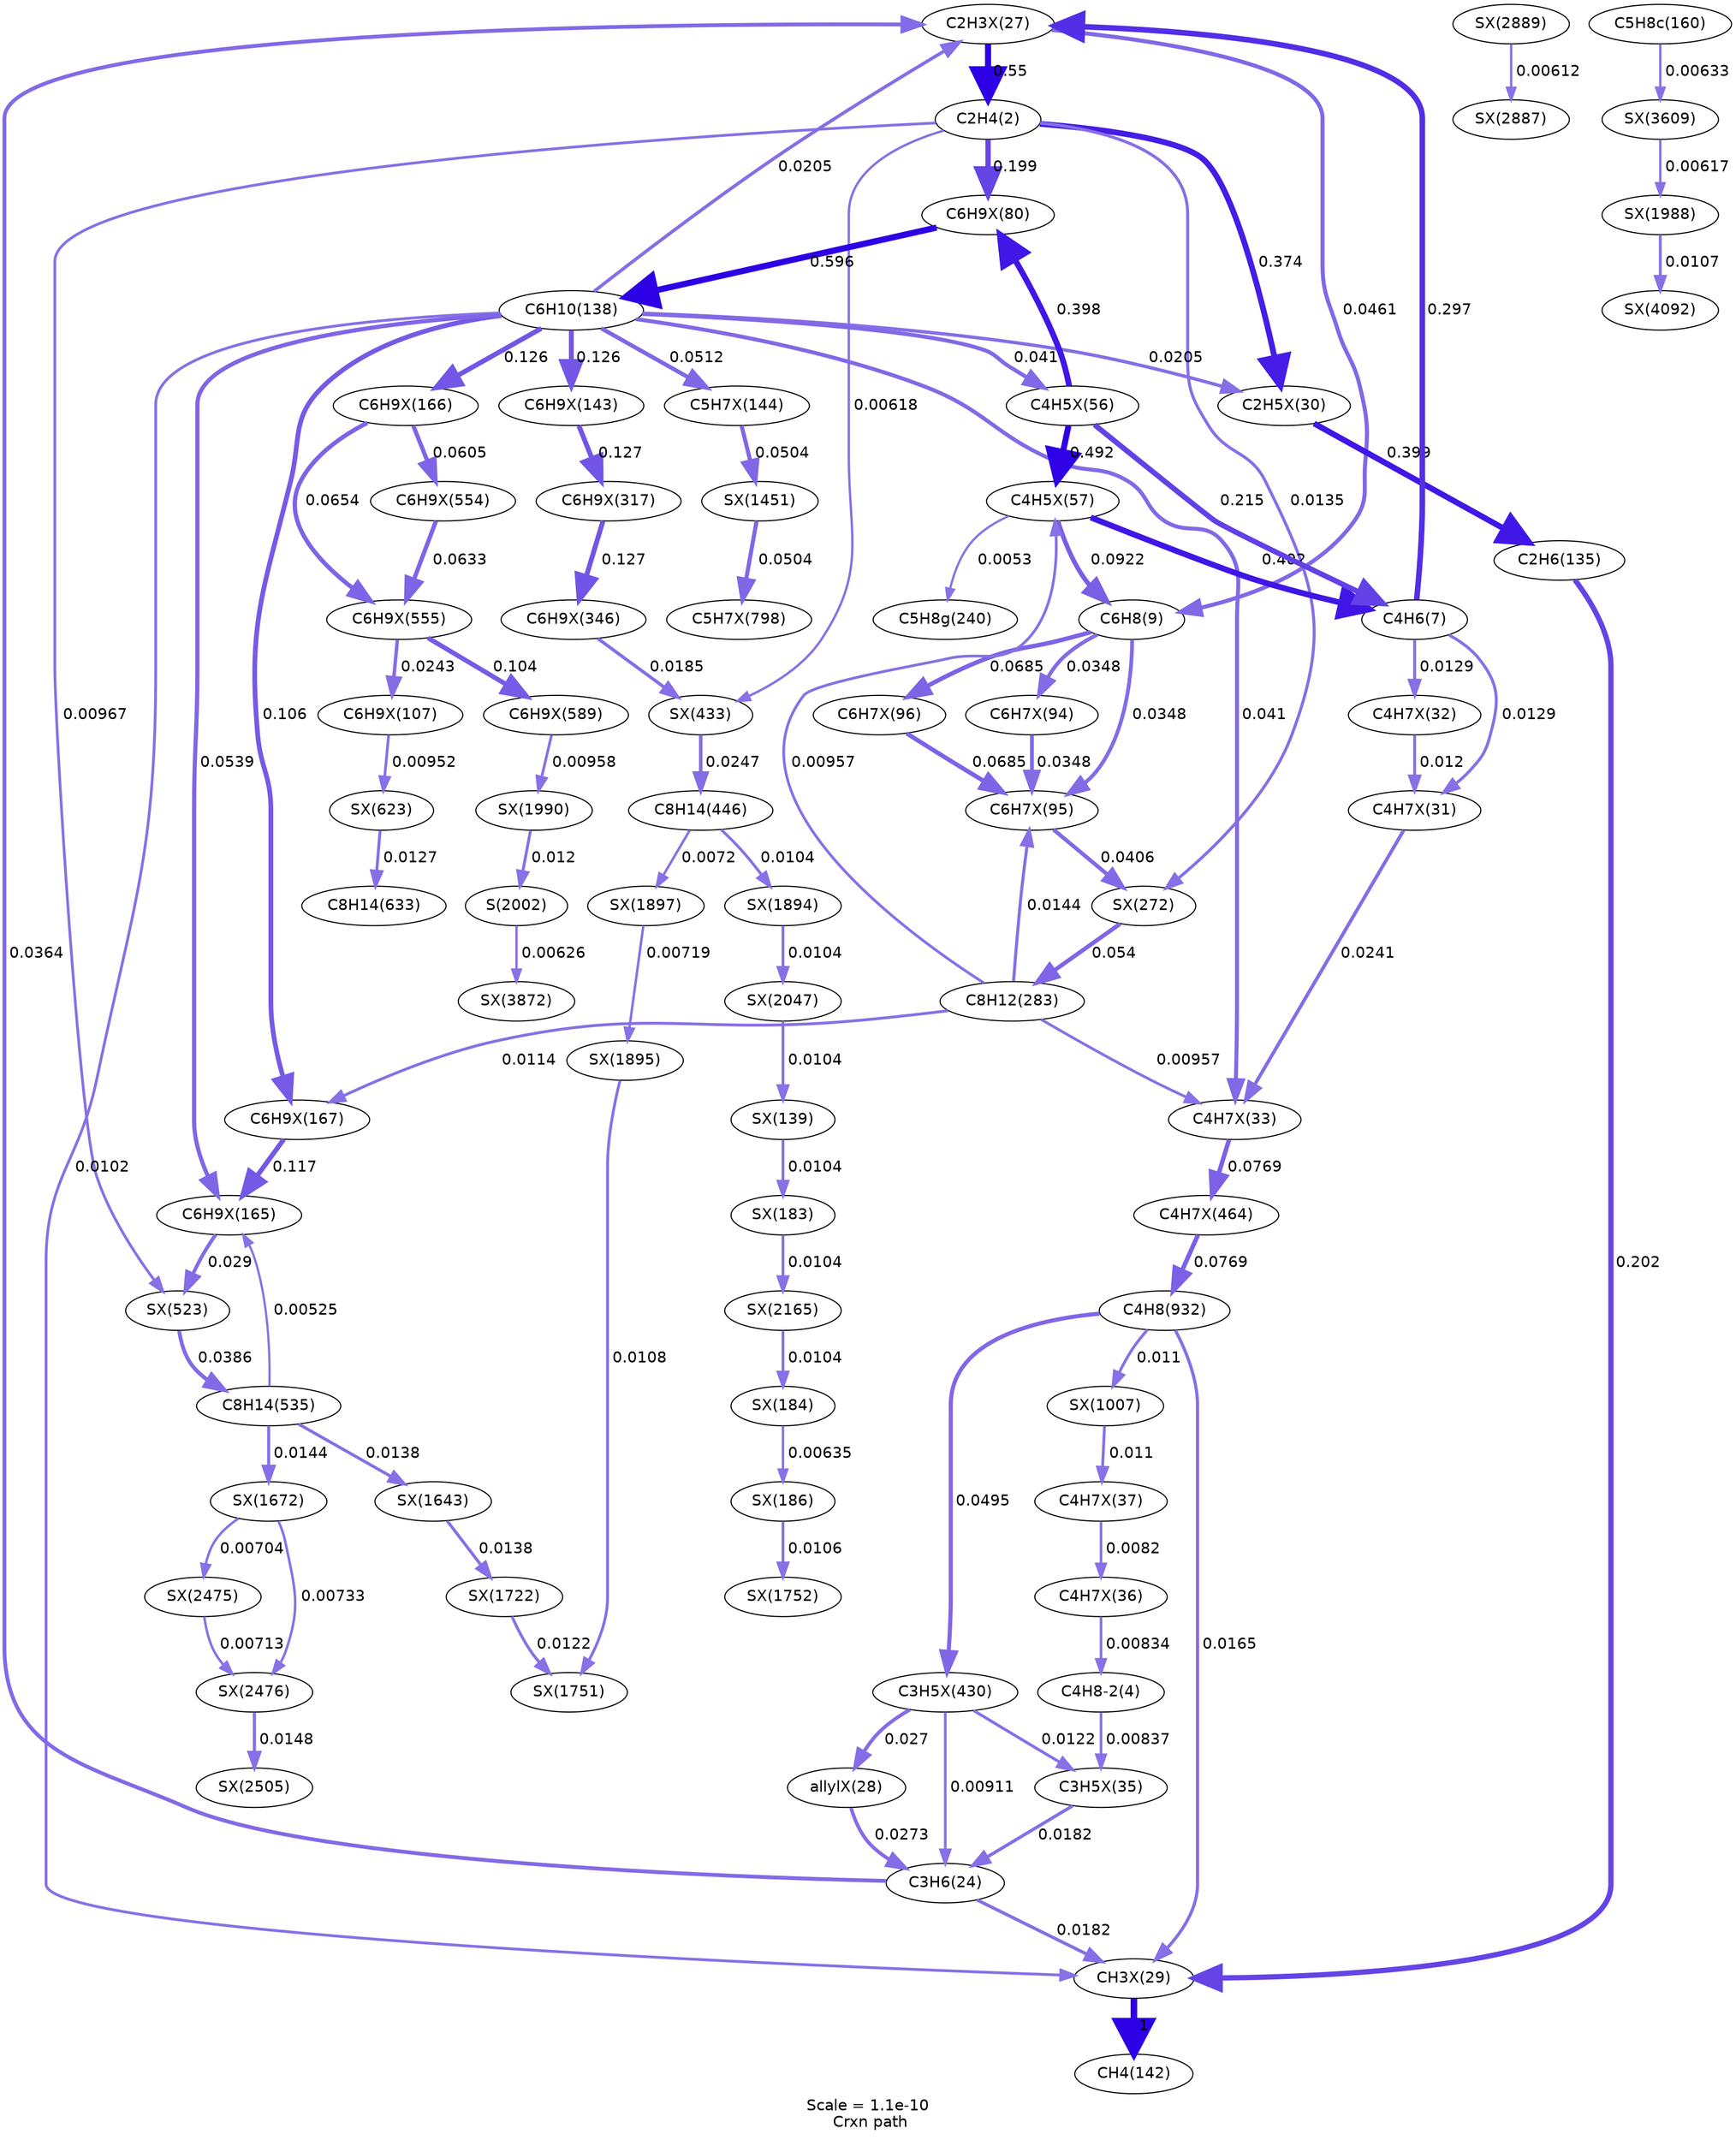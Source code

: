 digraph reaction_paths {
center=1;
s26 -> s5[fontname="Helvetica", style="setlinewidth(5.55)", arrowsize=2.77, color="0.7, 1.05, 0.9"
, label=" 0.55"];
s5 -> s29[fontname="Helvetica", style="setlinewidth(5.26)", arrowsize=2.63, color="0.7, 0.874, 0.9"
, label=" 0.374"];
s5 -> s42[fontname="Helvetica", style="setlinewidth(4.78)", arrowsize=2.39, color="0.7, 0.699, 0.9"
, label=" 0.199"];
s5 -> s69[fontname="Helvetica", style="setlinewidth(2.5)", arrowsize=1.25, color="0.7, 0.51, 0.9"
, label=" 0.00967"];
s5 -> s65[fontname="Helvetica", style="setlinewidth(2.16)", arrowsize=1.08, color="0.7, 0.506, 0.9"
, label=" 0.00618"];
s5 -> s57[fontname="Helvetica", style="setlinewidth(2.75)", arrowsize=1.38, color="0.7, 0.514, 0.9"
, label=" 0.0135"];
s8 -> s26[fontname="Helvetica", style="setlinewidth(5.08)", arrowsize=2.54, color="0.7, 0.797, 0.9"
, label=" 0.297"];
s26 -> s9[fontname="Helvetica", style="setlinewidth(3.68)", arrowsize=1.84, color="0.7, 0.546, 0.9"
, label=" 0.0461"];
s13 -> s26[fontname="Helvetica", style="setlinewidth(3.06)", arrowsize=1.53, color="0.7, 0.52, 0.9"
, label=" 0.0205"];
s10 -> s26[fontname="Helvetica", style="setlinewidth(3.5)", arrowsize=1.75, color="0.7, 0.536, 0.9"
, label=" 0.0364"];
s38 -> s8[fontname="Helvetica", style="setlinewidth(5.31)", arrowsize=2.66, color="0.7, 0.902, 0.9"
, label=" 0.402"];
s37 -> s8[fontname="Helvetica", style="setlinewidth(4.84)", arrowsize=2.42, color="0.7, 0.715, 0.9"
, label=" 0.215"];
s8 -> s30[fontname="Helvetica", style="setlinewidth(2.72)", arrowsize=1.36, color="0.7, 0.513, 0.9"
, label=" 0.0129"];
s8 -> s31[fontname="Helvetica", style="setlinewidth(2.72)", arrowsize=1.36, color="0.7, 0.513, 0.9"
, label=" 0.0129"];
s37 -> s38[fontname="Helvetica", style="setlinewidth(5.46)", arrowsize=2.73, color="0.7, 0.992, 0.9"
, label=" 0.492"];
s38 -> s9[fontname="Helvetica", style="setlinewidth(4.2)", arrowsize=2.1, color="0.7, 0.592, 0.9"
, label=" 0.0922"];
s17 -> s38[fontname="Helvetica", style="setlinewidth(2.49)", arrowsize=1.25, color="0.7, 0.51, 0.9"
, label=" 0.00957"];
s38 -> s16[fontname="Helvetica", style="setlinewidth(2.04)", arrowsize=1.02, color="0.7, 0.505, 0.9"
, label=" 0.0053"];
s37 -> s42[fontname="Helvetica", style="setlinewidth(5.3)", arrowsize=2.65, color="0.7, 0.898, 0.9"
, label=" 0.398"];
s13 -> s37[fontname="Helvetica", style="setlinewidth(3.59)", arrowsize=1.79, color="0.7, 0.541, 0.9"
, label=" 0.041"];
s9 -> s45[fontname="Helvetica", style="setlinewidth(3.98)", arrowsize=1.99, color="0.7, 0.569, 0.9"
, label=" 0.0685"];
s9 -> s44[fontname="Helvetica", style="setlinewidth(3.46)", arrowsize=1.73, color="0.7, 0.535, 0.9"
, label=" 0.0348"];
s9 -> s43[fontname="Helvetica", style="setlinewidth(3.46)", arrowsize=1.73, color="0.7, 0.535, 0.9"
, label=" 0.0348"];
s29 -> s12[fontname="Helvetica", style="setlinewidth(5.31)", arrowsize=2.65, color="0.7, 0.899, 0.9"
, label=" 0.399"];
s13 -> s29[fontname="Helvetica", style="setlinewidth(3.06)", arrowsize=1.53, color="0.7, 0.52, 0.9"
, label=" 0.0205"];
s12 -> s28[fontname="Helvetica", style="setlinewidth(4.79)", arrowsize=2.4, color="0.7, 0.702, 0.9"
, label=" 0.202"];
s42 -> s13[fontname="Helvetica", style="setlinewidth(5.61)", arrowsize=2.8, color="0.7, 1.1, 0.9"
, label=" 0.596"];
s13 -> s28[fontname="Helvetica", style="setlinewidth(2.54)", arrowsize=1.27, color="0.7, 0.51, 0.9"
, label=" 0.0102"];
s13 -> s48[fontname="Helvetica", style="setlinewidth(4.44)", arrowsize=2.22, color="0.7, 0.626, 0.9"
, label=" 0.126"];
s13 -> s52[fontname="Helvetica", style="setlinewidth(4.31)", arrowsize=2.15, color="0.7, 0.606, 0.9"
, label=" 0.106"];
s13 -> s50[fontname="Helvetica", style="setlinewidth(3.8)", arrowsize=1.9, color="0.7, 0.554, 0.9"
, label=" 0.0539"];
s13 -> s51[fontname="Helvetica", style="setlinewidth(4.44)", arrowsize=2.22, color="0.7, 0.626, 0.9"
, label=" 0.126"];
s13 -> s32[fontname="Helvetica", style="setlinewidth(3.59)", arrowsize=1.79, color="0.7, 0.541, 0.9"
, label=" 0.041"];
s13 -> s49[fontname="Helvetica", style="setlinewidth(3.76)", arrowsize=1.88, color="0.7, 0.551, 0.9"
, label=" 0.0512"];
s28 -> s14[fontname="Helvetica", style="setlinewidth(6)", arrowsize=3, color="0.7, 1.5, 0.9"
, label=" 1"];
s21 -> s28[fontname="Helvetica", style="setlinewidth(2.9)", arrowsize=1.45, color="0.7, 0.517, 0.9"
, label=" 0.0165"];
s10 -> s28[fontname="Helvetica", style="setlinewidth(2.98)", arrowsize=1.49, color="0.7, 0.518, 0.9"
, label=" 0.0182"];
s45 -> s44[fontname="Helvetica", style="setlinewidth(3.98)", arrowsize=1.99, color="0.7, 0.568, 0.9"
, label=" 0.0685"];
s43 -> s44[fontname="Helvetica", style="setlinewidth(3.46)", arrowsize=1.73, color="0.7, 0.535, 0.9"
, label=" 0.0348"];
s44 -> s57[fontname="Helvetica", style="setlinewidth(3.58)", arrowsize=1.79, color="0.7, 0.541, 0.9"
, label=" 0.0406"];
s17 -> s44[fontname="Helvetica", style="setlinewidth(2.8)", arrowsize=1.4, color="0.7, 0.514, 0.9"
, label=" 0.0144"];
s48 -> s59[fontname="Helvetica", style="setlinewidth(4.44)", arrowsize=2.22, color="0.7, 0.627, 0.9"
, label=" 0.127"];
s59 -> s60[fontname="Helvetica", style="setlinewidth(4.44)", arrowsize=2.22, color="0.7, 0.627, 0.9"
, label=" 0.127"];
s60 -> s65[fontname="Helvetica", style="setlinewidth(2.99)", arrowsize=1.49, color="0.7, 0.519, 0.9"
, label=" 0.0185"];
s52 -> s50[fontname="Helvetica", style="setlinewidth(4.38)", arrowsize=2.19, color="0.7, 0.617, 0.9"
, label=" 0.117"];
s17 -> s52[fontname="Helvetica", style="setlinewidth(2.62)", arrowsize=1.31, color="0.7, 0.511, 0.9"
, label=" 0.0114"];
s50 -> s69[fontname="Helvetica", style="setlinewidth(3.33)", arrowsize=1.66, color="0.7, 0.529, 0.9"
, label=" 0.029"];
s19 -> s50[fontname="Helvetica", style="setlinewidth(2.04)", arrowsize=1.02, color="0.7, 0.505, 0.9"
, label=" 0.00525"];
s51 -> s71[fontname="Helvetica", style="setlinewidth(3.94)", arrowsize=1.97, color="0.7, 0.565, 0.9"
, label=" 0.0654"];
s51 -> s70[fontname="Helvetica", style="setlinewidth(3.88)", arrowsize=1.94, color="0.7, 0.56, 0.9"
, label=" 0.0605"];
s71 -> s46[fontname="Helvetica", style="setlinewidth(3.19)", arrowsize=1.6, color="0.7, 0.524, 0.9"
, label=" 0.0243"];
s70 -> s71[fontname="Helvetica", style="setlinewidth(3.92)", arrowsize=1.96, color="0.7, 0.563, 0.9"
, label=" 0.0633"];
s71 -> s72[fontname="Helvetica", style="setlinewidth(4.29)", arrowsize=2.15, color="0.7, 0.604, 0.9"
, label=" 0.104"];
s46 -> s74[fontname="Helvetica", style="setlinewidth(2.49)", arrowsize=1.24, color="0.7, 0.51, 0.9"
, label=" 0.00952"];
s30 -> s32[fontname="Helvetica", style="setlinewidth(3.19)", arrowsize=1.59, color="0.7, 0.524, 0.9"
, label=" 0.0241"];
s32 -> s67[fontname="Helvetica", style="setlinewidth(4.06)", arrowsize=2.03, color="0.7, 0.577, 0.9"
, label=" 0.0769"];
s17 -> s32[fontname="Helvetica", style="setlinewidth(2.49)", arrowsize=1.25, color="0.7, 0.51, 0.9"
, label=" 0.00957"];
s31 -> s30[fontname="Helvetica", style="setlinewidth(2.66)", arrowsize=1.33, color="0.7, 0.512, 0.9"
, label=" 0.012"];
s67 -> s21[fontname="Helvetica", style="setlinewidth(4.06)", arrowsize=2.03, color="0.7, 0.577, 0.9"
, label=" 0.0769"];
s21 -> s80[fontname="Helvetica", style="setlinewidth(2.6)", arrowsize=1.3, color="0.7, 0.511, 0.9"
, label=" 0.011"];
s21 -> s64[fontname="Helvetica", style="setlinewidth(3.73)", arrowsize=1.87, color="0.7, 0.55, 0.9"
, label=" 0.0495"];
s80 -> s36[fontname="Helvetica", style="setlinewidth(2.59)", arrowsize=1.3, color="0.7, 0.511, 0.9"
, label=" 0.011"];
s35 -> s7[fontname="Helvetica", style="setlinewidth(2.39)", arrowsize=1.19, color="0.7, 0.508, 0.9"
, label=" 0.00834"];
s7 -> s34[fontname="Helvetica", style="setlinewidth(2.39)", arrowsize=1.19, color="0.7, 0.508, 0.9"
, label=" 0.00837"];
s36 -> s35[fontname="Helvetica", style="setlinewidth(2.37)", arrowsize=1.19, color="0.7, 0.508, 0.9"
, label=" 0.0082"];
s64 -> s27[fontname="Helvetica", style="setlinewidth(3.27)", arrowsize=1.64, color="0.7, 0.527, 0.9"
, label=" 0.027"];
s64 -> s34[fontname="Helvetica", style="setlinewidth(2.67)", arrowsize=1.34, color="0.7, 0.512, 0.9"
, label=" 0.0122"];
s64 -> s10[fontname="Helvetica", style="setlinewidth(2.45)", arrowsize=1.23, color="0.7, 0.509, 0.9"
, label=" 0.00911"];
s27 -> s10[fontname="Helvetica", style="setlinewidth(3.28)", arrowsize=1.64, color="0.7, 0.527, 0.9"
, label=" 0.0273"];
s34 -> s10[fontname="Helvetica", style="setlinewidth(2.98)", arrowsize=1.49, color="0.7, 0.518, 0.9"
, label=" 0.0182"];
s49 -> s82[fontname="Helvetica", style="setlinewidth(3.74)", arrowsize=1.87, color="0.7, 0.55, 0.9"
, label=" 0.0504"];
s82 -> s77[fontname="Helvetica", style="setlinewidth(3.74)", arrowsize=1.87, color="0.7, 0.55, 0.9"
, label=" 0.0504"];
s69 -> s19[fontname="Helvetica", style="setlinewidth(3.54)", arrowsize=1.77, color="0.7, 0.539, 0.9"
, label=" 0.0386"];
s19 -> s87[fontname="Helvetica", style="setlinewidth(2.77)", arrowsize=1.38, color="0.7, 0.514, 0.9"
, label=" 0.0138"];
s19 -> s88[fontname="Helvetica", style="setlinewidth(2.8)", arrowsize=1.4, color="0.7, 0.514, 0.9"
, label=" 0.0144"];
s87 -> s89[fontname="Helvetica", style="setlinewidth(2.77)", arrowsize=1.38, color="0.7, 0.514, 0.9"
, label=" 0.0138"];
s89 -> s90[fontname="Helvetica", style="setlinewidth(2.67)", arrowsize=1.34, color="0.7, 0.512, 0.9"
, label=" 0.0122"];
s56 -> s91[fontname="Helvetica", style="setlinewidth(2.57)", arrowsize=1.28, color="0.7, 0.511, 0.9"
, label=" 0.0106"];
s65 -> s18[fontname="Helvetica", style="setlinewidth(3.21)", arrowsize=1.6, color="0.7, 0.525, 0.9"
, label=" 0.0247"];
s18 -> s97[fontname="Helvetica", style="setlinewidth(2.56)", arrowsize=1.28, color="0.7, 0.51, 0.9"
, label=" 0.0104"];
s18 -> s99[fontname="Helvetica", style="setlinewidth(2.28)", arrowsize=1.14, color="0.7, 0.507, 0.9"
, label=" 0.0072"];
s72 -> s101[fontname="Helvetica", style="setlinewidth(2.49)", arrowsize=1.25, color="0.7, 0.51, 0.9"
, label=" 0.00958"];
s97 -> s102[fontname="Helvetica", style="setlinewidth(2.56)", arrowsize=1.28, color="0.7, 0.51, 0.9"
, label=" 0.0104"];
s102 -> s47[fontname="Helvetica", style="setlinewidth(2.56)", arrowsize=1.28, color="0.7, 0.51, 0.9"
, label=" 0.0104"];
s47 -> s53[fontname="Helvetica", style="setlinewidth(2.56)", arrowsize=1.28, color="0.7, 0.51, 0.9"
, label=" 0.0104"];
s53 -> s107[fontname="Helvetica", style="setlinewidth(2.56)", arrowsize=1.28, color="0.7, 0.51, 0.9"
, label=" 0.0104"];
s107 -> s54[fontname="Helvetica", style="setlinewidth(2.56)", arrowsize=1.28, color="0.7, 0.51, 0.9"
, label=" 0.0104"];
s54 -> s56[fontname="Helvetica", style="setlinewidth(2.18)", arrowsize=1.09, color="0.7, 0.506, 0.9"
, label=" 0.00635"];
s88 -> s114[fontname="Helvetica", style="setlinewidth(2.29)", arrowsize=1.14, color="0.7, 0.507, 0.9"
, label=" 0.00733"];
s88 -> s113[fontname="Helvetica", style="setlinewidth(2.26)", arrowsize=1.13, color="0.7, 0.507, 0.9"
, label=" 0.00704"];
s113 -> s114[fontname="Helvetica", style="setlinewidth(2.27)", arrowsize=1.13, color="0.7, 0.507, 0.9"
, label=" 0.00713"];
s114 -> s115[fontname="Helvetica", style="setlinewidth(2.82)", arrowsize=1.41, color="0.7, 0.515, 0.9"
, label=" 0.0148"];
s74 -> s20[fontname="Helvetica", style="setlinewidth(2.7)", arrowsize=1.35, color="0.7, 0.513, 0.9"
, label=" 0.0127"];
s121 -> s120[fontname="Helvetica", style="setlinewidth(2.15)", arrowsize=1.08, color="0.7, 0.506, 0.9"
, label=" 0.00612"];
s98 -> s90[fontname="Helvetica", style="setlinewidth(2.58)", arrowsize=1.29, color="0.7, 0.511, 0.9"
, label=" 0.0108"];
s99 -> s98[fontname="Helvetica", style="setlinewidth(2.27)", arrowsize=1.14, color="0.7, 0.507, 0.9"
, label=" 0.00719"];
s57 -> s17[fontname="Helvetica", style="setlinewidth(3.8)", arrowsize=1.9, color="0.7, 0.554, 0.9"
, label=" 0.054"];
s15 -> s130[fontname="Helvetica", style="setlinewidth(2.18)", arrowsize=1.09, color="0.7, 0.506, 0.9"
, label=" 0.00633"];
s101 -> s23[fontname="Helvetica", style="setlinewidth(2.66)", arrowsize=1.33, color="0.7, 0.512, 0.9"
, label=" 0.012"];
s23 -> s131[fontname="Helvetica", style="setlinewidth(2.17)", arrowsize=1.08, color="0.7, 0.506, 0.9"
, label=" 0.00626"];
s100 -> s132[fontname="Helvetica", style="setlinewidth(2.57)", arrowsize=1.29, color="0.7, 0.511, 0.9"
, label=" 0.0107"];
s130 -> s100[fontname="Helvetica", style="setlinewidth(2.16)", arrowsize=1.08, color="0.7, 0.506, 0.9"
, label=" 0.00617"];
s5 [ fontname="Helvetica", label="C2H4(2)"];
s7 [ fontname="Helvetica", label="C4H8-2(4)"];
s8 [ fontname="Helvetica", label="C4H6(7)"];
s9 [ fontname="Helvetica", label="C6H8(9)"];
s10 [ fontname="Helvetica", label="C3H6(24)"];
s12 [ fontname="Helvetica", label="C2H6(135)"];
s13 [ fontname="Helvetica", label="C6H10(138)"];
s14 [ fontname="Helvetica", label="CH4(142)"];
s15 [ fontname="Helvetica", label="C5H8c(160)"];
s16 [ fontname="Helvetica", label="C5H8g(240)"];
s17 [ fontname="Helvetica", label="C8H12(283)"];
s18 [ fontname="Helvetica", label="C8H14(446)"];
s19 [ fontname="Helvetica", label="C8H14(535)"];
s20 [ fontname="Helvetica", label="C8H14(633)"];
s21 [ fontname="Helvetica", label="C4H8(932)"];
s23 [ fontname="Helvetica", label="S(2002)"];
s26 [ fontname="Helvetica", label="C2H3X(27)"];
s27 [ fontname="Helvetica", label="allylX(28)"];
s28 [ fontname="Helvetica", label="CH3X(29)"];
s29 [ fontname="Helvetica", label="C2H5X(30)"];
s30 [ fontname="Helvetica", label="C4H7X(31)"];
s31 [ fontname="Helvetica", label="C4H7X(32)"];
s32 [ fontname="Helvetica", label="C4H7X(33)"];
s34 [ fontname="Helvetica", label="C3H5X(35)"];
s35 [ fontname="Helvetica", label="C4H7X(36)"];
s36 [ fontname="Helvetica", label="C4H7X(37)"];
s37 [ fontname="Helvetica", label="C4H5X(56)"];
s38 [ fontname="Helvetica", label="C4H5X(57)"];
s42 [ fontname="Helvetica", label="C6H9X(80)"];
s43 [ fontname="Helvetica", label="C6H7X(94)"];
s44 [ fontname="Helvetica", label="C6H7X(95)"];
s45 [ fontname="Helvetica", label="C6H7X(96)"];
s46 [ fontname="Helvetica", label="C6H9X(107)"];
s47 [ fontname="Helvetica", label="SX(139)"];
s48 [ fontname="Helvetica", label="C6H9X(143)"];
s49 [ fontname="Helvetica", label="C5H7X(144)"];
s50 [ fontname="Helvetica", label="C6H9X(165)"];
s51 [ fontname="Helvetica", label="C6H9X(166)"];
s52 [ fontname="Helvetica", label="C6H9X(167)"];
s53 [ fontname="Helvetica", label="SX(183)"];
s54 [ fontname="Helvetica", label="SX(184)"];
s56 [ fontname="Helvetica", label="SX(186)"];
s57 [ fontname="Helvetica", label="SX(272)"];
s59 [ fontname="Helvetica", label="C6H9X(317)"];
s60 [ fontname="Helvetica", label="C6H9X(346)"];
s64 [ fontname="Helvetica", label="C3H5X(430)"];
s65 [ fontname="Helvetica", label="SX(433)"];
s67 [ fontname="Helvetica", label="C4H7X(464)"];
s69 [ fontname="Helvetica", label="SX(523)"];
s70 [ fontname="Helvetica", label="C6H9X(554)"];
s71 [ fontname="Helvetica", label="C6H9X(555)"];
s72 [ fontname="Helvetica", label="C6H9X(589)"];
s74 [ fontname="Helvetica", label="SX(623)"];
s77 [ fontname="Helvetica", label="C5H7X(798)"];
s80 [ fontname="Helvetica", label="SX(1007)"];
s82 [ fontname="Helvetica", label="SX(1451)"];
s87 [ fontname="Helvetica", label="SX(1643)"];
s88 [ fontname="Helvetica", label="SX(1672)"];
s89 [ fontname="Helvetica", label="SX(1722)"];
s90 [ fontname="Helvetica", label="SX(1751)"];
s91 [ fontname="Helvetica", label="SX(1752)"];
s97 [ fontname="Helvetica", label="SX(1894)"];
s98 [ fontname="Helvetica", label="SX(1895)"];
s99 [ fontname="Helvetica", label="SX(1897)"];
s100 [ fontname="Helvetica", label="SX(1988)"];
s101 [ fontname="Helvetica", label="SX(1990)"];
s102 [ fontname="Helvetica", label="SX(2047)"];
s107 [ fontname="Helvetica", label="SX(2165)"];
s113 [ fontname="Helvetica", label="SX(2475)"];
s114 [ fontname="Helvetica", label="SX(2476)"];
s115 [ fontname="Helvetica", label="SX(2505)"];
s120 [ fontname="Helvetica", label="SX(2887)"];
s121 [ fontname="Helvetica", label="SX(2889)"];
s130 [ fontname="Helvetica", label="SX(3609)"];
s131 [ fontname="Helvetica", label="SX(3872)"];
s132 [ fontname="Helvetica", label="SX(4092)"];
 label = "Scale = 1.1e-10\l Crxn path";
 fontname = "Helvetica";
}
